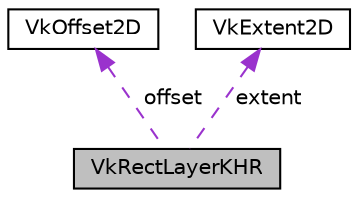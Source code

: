digraph "VkRectLayerKHR"
{
 // LATEX_PDF_SIZE
  edge [fontname="Helvetica",fontsize="10",labelfontname="Helvetica",labelfontsize="10"];
  node [fontname="Helvetica",fontsize="10",shape=record];
  Node1 [label="VkRectLayerKHR",height=0.2,width=0.4,color="black", fillcolor="grey75", style="filled", fontcolor="black",tooltip=" "];
  Node2 -> Node1 [dir="back",color="darkorchid3",fontsize="10",style="dashed",label=" offset" ,fontname="Helvetica"];
  Node2 [label="VkOffset2D",height=0.2,width=0.4,color="black", fillcolor="white", style="filled",URL="$d6/d3e/structVkOffset2D.html",tooltip=" "];
  Node3 -> Node1 [dir="back",color="darkorchid3",fontsize="10",style="dashed",label=" extent" ,fontname="Helvetica"];
  Node3 [label="VkExtent2D",height=0.2,width=0.4,color="black", fillcolor="white", style="filled",URL="$d1/d79/structVkExtent2D.html",tooltip=" "];
}

